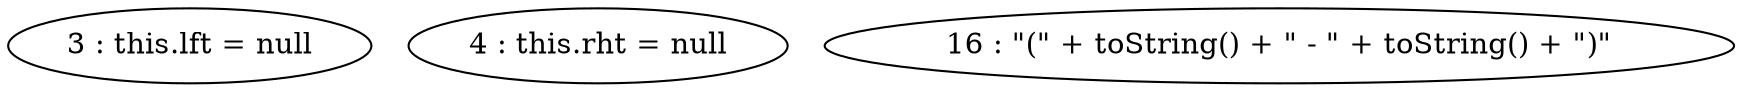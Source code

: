digraph G {
"3 : this.lft = null"
"4 : this.rht = null"
"16 : \"(\" + toString() + \" - \" + toString() + \")\""
}